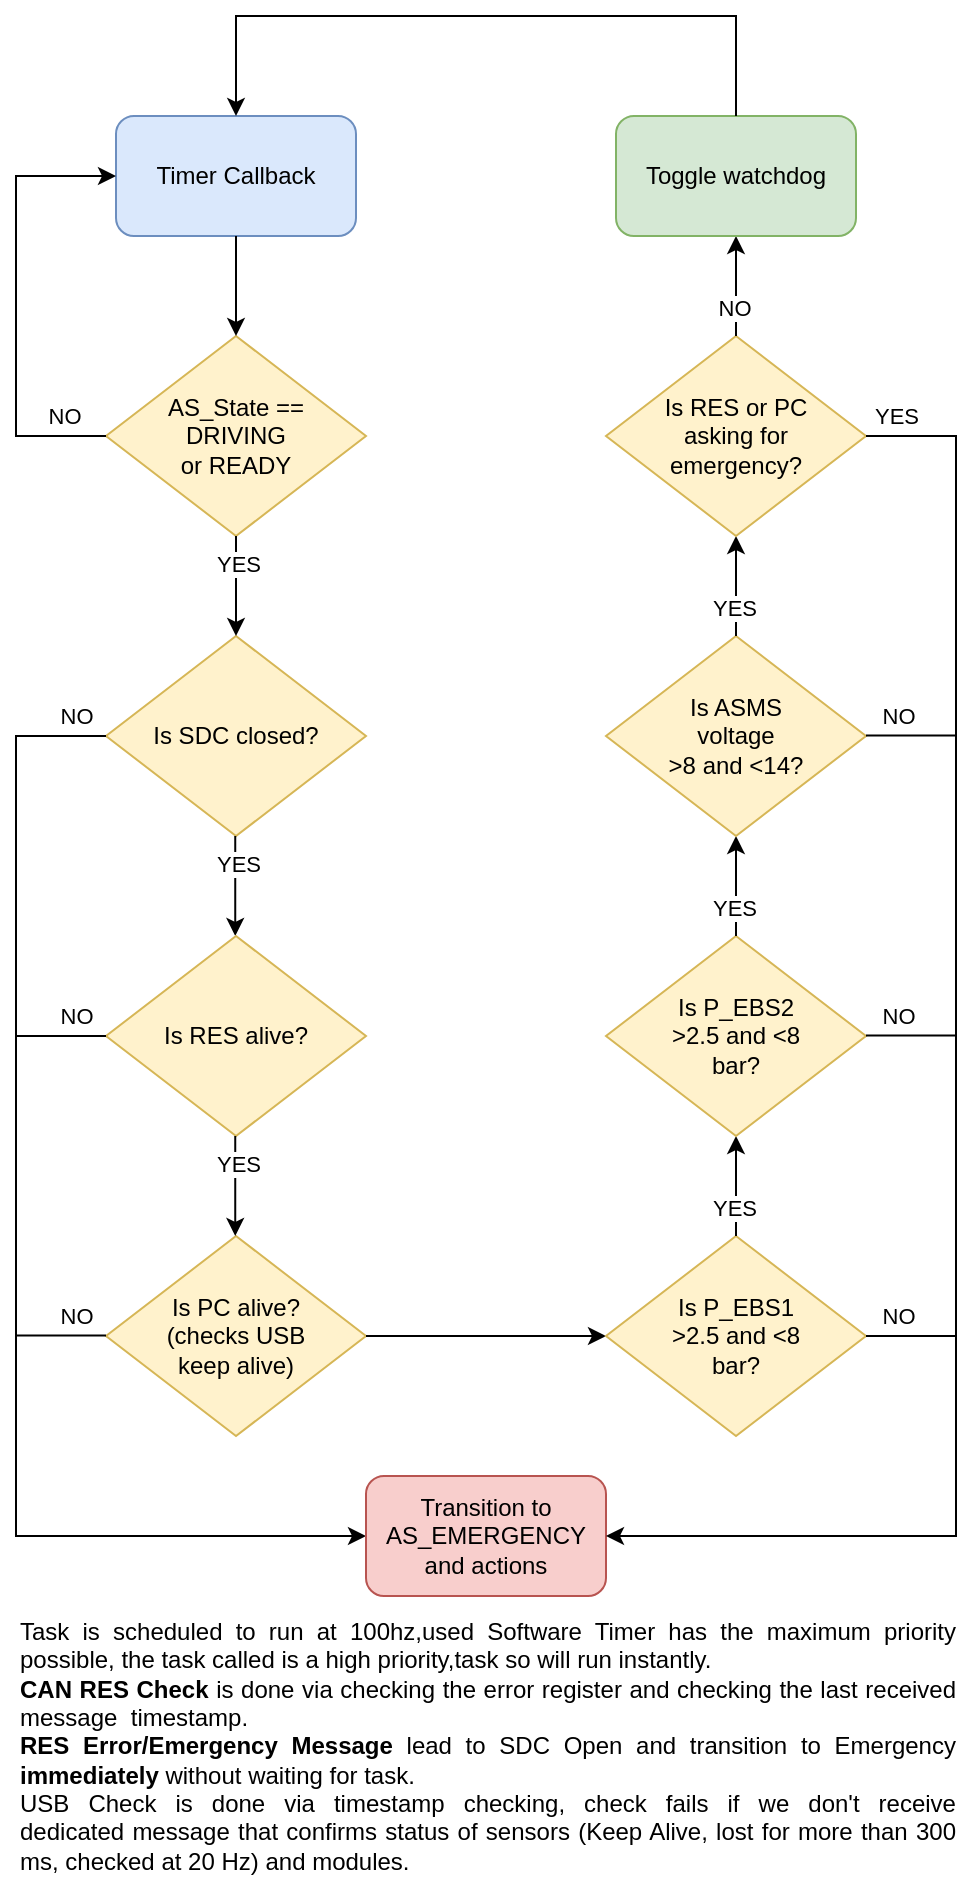 <mxfile version="21.6.5" type="github">
  <diagram name="Pagina-1" id="WQHVYCjdK4SpJoSGC1EG">
    <mxGraphModel dx="1847" dy="933" grid="1" gridSize="10" guides="1" tooltips="1" connect="1" arrows="1" fold="1" page="1" pageScale="1" pageWidth="827" pageHeight="1169" math="0" shadow="0">
      <root>
        <mxCell id="0" />
        <mxCell id="1" parent="0" />
        <mxCell id="-yPvLY3Yx7kY138GhcQO-1" value="AS_State ==&lt;br&gt;DRIVING&lt;br&gt;or READY" style="rhombus;whiteSpace=wrap;html=1;fillColor=#fff2cc;strokeColor=#d6b656;" vertex="1" parent="1">
          <mxGeometry x="95" y="220" width="130" height="100" as="geometry" />
        </mxCell>
        <mxCell id="-yPvLY3Yx7kY138GhcQO-2" value="Timer Callback" style="rounded=1;whiteSpace=wrap;html=1;fillColor=#dae8fc;strokeColor=#6c8ebf;" vertex="1" parent="1">
          <mxGeometry x="100" y="110" width="120" height="60" as="geometry" />
        </mxCell>
        <mxCell id="-yPvLY3Yx7kY138GhcQO-4" value="" style="endArrow=classic;html=1;rounded=0;entryX=0;entryY=0.5;entryDx=0;entryDy=0;exitX=0;exitY=0.5;exitDx=0;exitDy=0;" edge="1" parent="1" source="-yPvLY3Yx7kY138GhcQO-1" target="-yPvLY3Yx7kY138GhcQO-2">
          <mxGeometry width="50" height="50" relative="1" as="geometry">
            <mxPoint x="70" y="290" as="sourcePoint" />
            <mxPoint x="200" y="320" as="targetPoint" />
            <Array as="points">
              <mxPoint x="50" y="270" />
              <mxPoint x="50" y="140" />
            </Array>
          </mxGeometry>
        </mxCell>
        <mxCell id="-yPvLY3Yx7kY138GhcQO-5" value="NO" style="edgeLabel;html=1;align=center;verticalAlign=middle;resizable=0;points=[];" vertex="1" connectable="0" parent="-yPvLY3Yx7kY138GhcQO-4">
          <mxGeometry x="-0.81" y="1" relative="1" as="geometry">
            <mxPoint y="-11" as="offset" />
          </mxGeometry>
        </mxCell>
        <mxCell id="-yPvLY3Yx7kY138GhcQO-6" value="" style="endArrow=classic;html=1;rounded=0;exitX=0.5;exitY=1;exitDx=0;exitDy=0;entryX=0.5;entryY=0;entryDx=0;entryDy=0;" edge="1" parent="1" source="-yPvLY3Yx7kY138GhcQO-2" target="-yPvLY3Yx7kY138GhcQO-1">
          <mxGeometry width="50" height="50" relative="1" as="geometry">
            <mxPoint x="130" y="310" as="sourcePoint" />
            <mxPoint x="180" y="260" as="targetPoint" />
          </mxGeometry>
        </mxCell>
        <mxCell id="-yPvLY3Yx7kY138GhcQO-7" value="Is SDC closed?" style="rhombus;whiteSpace=wrap;html=1;fillColor=#fff2cc;strokeColor=#d6b656;" vertex="1" parent="1">
          <mxGeometry x="95" y="370" width="130" height="100" as="geometry" />
        </mxCell>
        <mxCell id="-yPvLY3Yx7kY138GhcQO-8" value="" style="endArrow=classic;html=1;rounded=0;exitX=0.5;exitY=1;exitDx=0;exitDy=0;entryX=0.5;entryY=0;entryDx=0;entryDy=0;" edge="1" parent="1" source="-yPvLY3Yx7kY138GhcQO-1" target="-yPvLY3Yx7kY138GhcQO-7">
          <mxGeometry width="50" height="50" relative="1" as="geometry">
            <mxPoint x="120" y="400" as="sourcePoint" />
            <mxPoint x="170" y="350" as="targetPoint" />
          </mxGeometry>
        </mxCell>
        <mxCell id="-yPvLY3Yx7kY138GhcQO-9" value="YES" style="edgeLabel;html=1;align=center;verticalAlign=middle;resizable=0;points=[];" vertex="1" connectable="0" parent="-yPvLY3Yx7kY138GhcQO-8">
          <mxGeometry x="-0.441" y="1" relative="1" as="geometry">
            <mxPoint as="offset" />
          </mxGeometry>
        </mxCell>
        <mxCell id="-yPvLY3Yx7kY138GhcQO-11" value="" style="endArrow=classic;html=1;rounded=0;exitX=0.5;exitY=1;exitDx=0;exitDy=0;entryX=0.5;entryY=0;entryDx=0;entryDy=0;" edge="1" parent="1">
          <mxGeometry width="50" height="50" relative="1" as="geometry">
            <mxPoint x="159.62" y="470" as="sourcePoint" />
            <mxPoint x="159.62" y="520" as="targetPoint" />
          </mxGeometry>
        </mxCell>
        <mxCell id="-yPvLY3Yx7kY138GhcQO-12" value="YES" style="edgeLabel;html=1;align=center;verticalAlign=middle;resizable=0;points=[];" vertex="1" connectable="0" parent="-yPvLY3Yx7kY138GhcQO-11">
          <mxGeometry x="-0.441" y="1" relative="1" as="geometry">
            <mxPoint as="offset" />
          </mxGeometry>
        </mxCell>
        <mxCell id="-yPvLY3Yx7kY138GhcQO-13" value="Is RES alive?" style="rhombus;whiteSpace=wrap;html=1;fillColor=#fff2cc;strokeColor=#d6b656;" vertex="1" parent="1">
          <mxGeometry x="95" y="520" width="130" height="100" as="geometry" />
        </mxCell>
        <mxCell id="-yPvLY3Yx7kY138GhcQO-16" value="Is PC alive?&lt;br&gt;(checks USB&lt;br&gt;keep alive)" style="rhombus;whiteSpace=wrap;html=1;fillColor=#fff2cc;strokeColor=#d6b656;" vertex="1" parent="1">
          <mxGeometry x="95" y="670" width="130" height="100" as="geometry" />
        </mxCell>
        <mxCell id="-yPvLY3Yx7kY138GhcQO-17" value="" style="endArrow=classic;html=1;rounded=0;exitX=0.5;exitY=1;exitDx=0;exitDy=0;entryX=0.5;entryY=0;entryDx=0;entryDy=0;" edge="1" parent="1">
          <mxGeometry width="50" height="50" relative="1" as="geometry">
            <mxPoint x="159.62" y="620" as="sourcePoint" />
            <mxPoint x="159.62" y="670" as="targetPoint" />
          </mxGeometry>
        </mxCell>
        <mxCell id="-yPvLY3Yx7kY138GhcQO-18" value="YES" style="edgeLabel;html=1;align=center;verticalAlign=middle;resizable=0;points=[];" vertex="1" connectable="0" parent="-yPvLY3Yx7kY138GhcQO-17">
          <mxGeometry x="-0.441" y="1" relative="1" as="geometry">
            <mxPoint as="offset" />
          </mxGeometry>
        </mxCell>
        <mxCell id="-yPvLY3Yx7kY138GhcQO-19" value="" style="endArrow=classic;html=1;rounded=0;exitX=1;exitY=0.5;exitDx=0;exitDy=0;entryX=0;entryY=0.5;entryDx=0;entryDy=0;" edge="1" parent="1" source="-yPvLY3Yx7kY138GhcQO-16" target="-yPvLY3Yx7kY138GhcQO-20">
          <mxGeometry width="50" height="50" relative="1" as="geometry">
            <mxPoint x="290" y="570" as="sourcePoint" />
            <mxPoint x="340" y="720" as="targetPoint" />
          </mxGeometry>
        </mxCell>
        <mxCell id="-yPvLY3Yx7kY138GhcQO-20" value="Is P_EBS1&lt;br&gt;&amp;gt;2.5 and &amp;lt;8&lt;br&gt;bar?" style="rhombus;whiteSpace=wrap;html=1;fillColor=#fff2cc;strokeColor=#d6b656;" vertex="1" parent="1">
          <mxGeometry x="345" y="670" width="130" height="100" as="geometry" />
        </mxCell>
        <mxCell id="-yPvLY3Yx7kY138GhcQO-21" value="" style="endArrow=classic;html=1;rounded=0;exitX=0.5;exitY=0;exitDx=0;exitDy=0;entryX=0.5;entryY=1;entryDx=0;entryDy=0;" edge="1" parent="1" source="-yPvLY3Yx7kY138GhcQO-20" target="-yPvLY3Yx7kY138GhcQO-23">
          <mxGeometry width="50" height="50" relative="1" as="geometry">
            <mxPoint x="404.62" y="620" as="sourcePoint" />
            <mxPoint x="405" y="620" as="targetPoint" />
          </mxGeometry>
        </mxCell>
        <mxCell id="-yPvLY3Yx7kY138GhcQO-22" value="YES" style="edgeLabel;html=1;align=center;verticalAlign=middle;resizable=0;points=[];" vertex="1" connectable="0" parent="-yPvLY3Yx7kY138GhcQO-21">
          <mxGeometry x="-0.441" y="1" relative="1" as="geometry">
            <mxPoint as="offset" />
          </mxGeometry>
        </mxCell>
        <mxCell id="-yPvLY3Yx7kY138GhcQO-23" value="Is P_EBS2&lt;br&gt;&amp;gt;2.5 and &amp;lt;8&lt;br&gt;bar?" style="rhombus;whiteSpace=wrap;html=1;fillColor=#fff2cc;strokeColor=#d6b656;" vertex="1" parent="1">
          <mxGeometry x="345" y="520" width="130" height="100" as="geometry" />
        </mxCell>
        <mxCell id="-yPvLY3Yx7kY138GhcQO-24" value="" style="endArrow=classic;html=1;rounded=0;exitX=0.5;exitY=0;exitDx=0;exitDy=0;entryX=0.5;entryY=1;entryDx=0;entryDy=0;" edge="1" parent="1" source="-yPvLY3Yx7kY138GhcQO-23" target="-yPvLY3Yx7kY138GhcQO-26">
          <mxGeometry width="50" height="50" relative="1" as="geometry">
            <mxPoint x="404.62" y="470" as="sourcePoint" />
            <mxPoint x="405" y="470" as="targetPoint" />
          </mxGeometry>
        </mxCell>
        <mxCell id="-yPvLY3Yx7kY138GhcQO-25" value="YES" style="edgeLabel;html=1;align=center;verticalAlign=middle;resizable=0;points=[];" vertex="1" connectable="0" parent="-yPvLY3Yx7kY138GhcQO-24">
          <mxGeometry x="-0.441" y="1" relative="1" as="geometry">
            <mxPoint as="offset" />
          </mxGeometry>
        </mxCell>
        <mxCell id="-yPvLY3Yx7kY138GhcQO-26" value="Is ASMS&lt;br&gt;voltage&lt;br&gt;&amp;gt;8 and &amp;lt;14?" style="rhombus;whiteSpace=wrap;html=1;fillColor=#fff2cc;strokeColor=#d6b656;" vertex="1" parent="1">
          <mxGeometry x="345" y="370" width="130" height="100" as="geometry" />
        </mxCell>
        <mxCell id="-yPvLY3Yx7kY138GhcQO-27" value="" style="endArrow=classic;html=1;rounded=0;exitX=0.5;exitY=0;exitDx=0;exitDy=0;entryX=0.5;entryY=1;entryDx=0;entryDy=0;" edge="1" parent="1" source="-yPvLY3Yx7kY138GhcQO-26" target="-yPvLY3Yx7kY138GhcQO-31">
          <mxGeometry width="50" height="50" relative="1" as="geometry">
            <mxPoint x="404.62" y="320" as="sourcePoint" />
            <mxPoint x="405" y="320" as="targetPoint" />
          </mxGeometry>
        </mxCell>
        <mxCell id="-yPvLY3Yx7kY138GhcQO-28" value="YES" style="edgeLabel;html=1;align=center;verticalAlign=middle;resizable=0;points=[];" vertex="1" connectable="0" parent="-yPvLY3Yx7kY138GhcQO-27">
          <mxGeometry x="-0.441" y="1" relative="1" as="geometry">
            <mxPoint as="offset" />
          </mxGeometry>
        </mxCell>
        <mxCell id="-yPvLY3Yx7kY138GhcQO-31" value="Is RES or PC&lt;br&gt;asking for&lt;br&gt;emergency?" style="rhombus;whiteSpace=wrap;html=1;fillColor=#fff2cc;strokeColor=#d6b656;" vertex="1" parent="1">
          <mxGeometry x="345" y="220" width="130" height="100" as="geometry" />
        </mxCell>
        <mxCell id="-yPvLY3Yx7kY138GhcQO-32" value="" style="endArrow=classic;html=1;rounded=0;exitX=0.5;exitY=0;exitDx=0;exitDy=0;entryX=0.5;entryY=1;entryDx=0;entryDy=0;" edge="1" parent="1" source="-yPvLY3Yx7kY138GhcQO-31" target="-yPvLY3Yx7kY138GhcQO-34">
          <mxGeometry width="50" height="50" relative="1" as="geometry">
            <mxPoint x="404.62" y="170" as="sourcePoint" />
            <mxPoint x="405" y="170" as="targetPoint" />
          </mxGeometry>
        </mxCell>
        <mxCell id="-yPvLY3Yx7kY138GhcQO-33" value="NO" style="edgeLabel;html=1;align=center;verticalAlign=middle;resizable=0;points=[];" vertex="1" connectable="0" parent="-yPvLY3Yx7kY138GhcQO-32">
          <mxGeometry x="-0.441" y="1" relative="1" as="geometry">
            <mxPoint as="offset" />
          </mxGeometry>
        </mxCell>
        <mxCell id="-yPvLY3Yx7kY138GhcQO-34" value="Toggle watchdog" style="rounded=1;whiteSpace=wrap;html=1;fillColor=#d5e8d4;strokeColor=#82b366;" vertex="1" parent="1">
          <mxGeometry x="350" y="110" width="120" height="60" as="geometry" />
        </mxCell>
        <mxCell id="-yPvLY3Yx7kY138GhcQO-35" value="" style="endArrow=classic;html=1;rounded=0;entryX=0.5;entryY=0;entryDx=0;entryDy=0;exitX=0.5;exitY=0;exitDx=0;exitDy=0;" edge="1" parent="1" source="-yPvLY3Yx7kY138GhcQO-34" target="-yPvLY3Yx7kY138GhcQO-2">
          <mxGeometry width="50" height="50" relative="1" as="geometry">
            <mxPoint x="410" y="60" as="sourcePoint" />
            <mxPoint x="310" y="270" as="targetPoint" />
            <Array as="points">
              <mxPoint x="410" y="60" />
              <mxPoint x="160" y="60" />
            </Array>
          </mxGeometry>
        </mxCell>
        <mxCell id="-yPvLY3Yx7kY138GhcQO-38" value="" style="endArrow=classic;html=1;rounded=0;exitX=0;exitY=0.5;exitDx=0;exitDy=0;entryX=0;entryY=0.5;entryDx=0;entryDy=0;" edge="1" parent="1" source="-yPvLY3Yx7kY138GhcQO-7" target="-yPvLY3Yx7kY138GhcQO-40">
          <mxGeometry width="50" height="50" relative="1" as="geometry">
            <mxPoint x="220" y="460" as="sourcePoint" />
            <mxPoint x="50" y="820" as="targetPoint" />
            <Array as="points">
              <mxPoint x="50" y="420" />
              <mxPoint x="50" y="820" />
            </Array>
          </mxGeometry>
        </mxCell>
        <mxCell id="-yPvLY3Yx7kY138GhcQO-42" value="NO" style="edgeLabel;html=1;align=center;verticalAlign=middle;resizable=0;points=[];" vertex="1" connectable="0" parent="-yPvLY3Yx7kY138GhcQO-38">
          <mxGeometry x="-0.935" y="2" relative="1" as="geometry">
            <mxPoint x="5" y="-12" as="offset" />
          </mxGeometry>
        </mxCell>
        <mxCell id="-yPvLY3Yx7kY138GhcQO-40" value="Transition to AS_EMERGENCY and actions" style="rounded=1;whiteSpace=wrap;html=1;fillColor=#f8cecc;strokeColor=#b85450;" vertex="1" parent="1">
          <mxGeometry x="225" y="790" width="120" height="60" as="geometry" />
        </mxCell>
        <mxCell id="-yPvLY3Yx7kY138GhcQO-41" value="" style="endArrow=classic;html=1;rounded=0;exitX=1;exitY=0.5;exitDx=0;exitDy=0;entryX=1;entryY=0.5;entryDx=0;entryDy=0;" edge="1" parent="1" source="-yPvLY3Yx7kY138GhcQO-31" target="-yPvLY3Yx7kY138GhcQO-40">
          <mxGeometry width="50" height="50" relative="1" as="geometry">
            <mxPoint x="270" y="450" as="sourcePoint" />
            <mxPoint x="540" y="320" as="targetPoint" />
            <Array as="points">
              <mxPoint x="520" y="270" />
              <mxPoint x="520" y="820" />
            </Array>
          </mxGeometry>
        </mxCell>
        <mxCell id="-yPvLY3Yx7kY138GhcQO-55" value="YES" style="edgeLabel;html=1;align=center;verticalAlign=middle;resizable=0;points=[];" vertex="1" connectable="0" parent="-yPvLY3Yx7kY138GhcQO-41">
          <mxGeometry x="-0.97" relative="1" as="geometry">
            <mxPoint x="3" y="-10" as="offset" />
          </mxGeometry>
        </mxCell>
        <mxCell id="-yPvLY3Yx7kY138GhcQO-43" value="" style="endArrow=none;html=1;rounded=0;entryX=0;entryY=0.5;entryDx=0;entryDy=0;" edge="1" parent="1" target="-yPvLY3Yx7kY138GhcQO-13">
          <mxGeometry width="50" height="50" relative="1" as="geometry">
            <mxPoint x="50" y="570" as="sourcePoint" />
            <mxPoint x="260" y="530" as="targetPoint" />
          </mxGeometry>
        </mxCell>
        <mxCell id="-yPvLY3Yx7kY138GhcQO-44" value="NO" style="edgeLabel;html=1;align=center;verticalAlign=middle;resizable=0;points=[];" vertex="1" connectable="0" parent="-yPvLY3Yx7kY138GhcQO-43">
          <mxGeometry x="-0.062" y="-2" relative="1" as="geometry">
            <mxPoint x="9" y="-12" as="offset" />
          </mxGeometry>
        </mxCell>
        <mxCell id="-yPvLY3Yx7kY138GhcQO-45" value="" style="endArrow=none;html=1;rounded=0;entryX=0;entryY=0.5;entryDx=0;entryDy=0;" edge="1" parent="1">
          <mxGeometry width="50" height="50" relative="1" as="geometry">
            <mxPoint x="50" y="719.81" as="sourcePoint" />
            <mxPoint x="95" y="719.81" as="targetPoint" />
          </mxGeometry>
        </mxCell>
        <mxCell id="-yPvLY3Yx7kY138GhcQO-46" value="NO" style="edgeLabel;html=1;align=center;verticalAlign=middle;resizable=0;points=[];" vertex="1" connectable="0" parent="-yPvLY3Yx7kY138GhcQO-45">
          <mxGeometry x="-0.062" y="-2" relative="1" as="geometry">
            <mxPoint x="9" y="-12" as="offset" />
          </mxGeometry>
        </mxCell>
        <mxCell id="-yPvLY3Yx7kY138GhcQO-47" value="" style="endArrow=none;html=1;rounded=0;exitX=1;exitY=0.5;exitDx=0;exitDy=0;" edge="1" parent="1" source="-yPvLY3Yx7kY138GhcQO-20">
          <mxGeometry width="50" height="50" relative="1" as="geometry">
            <mxPoint x="430" y="630" as="sourcePoint" />
            <mxPoint x="520" y="720" as="targetPoint" />
          </mxGeometry>
        </mxCell>
        <mxCell id="-yPvLY3Yx7kY138GhcQO-48" value="NO" style="edgeLabel;html=1;align=center;verticalAlign=middle;resizable=0;points=[];" vertex="1" connectable="0" parent="-yPvLY3Yx7kY138GhcQO-47">
          <mxGeometry x="-0.629" relative="1" as="geometry">
            <mxPoint x="7" y="-10" as="offset" />
          </mxGeometry>
        </mxCell>
        <mxCell id="-yPvLY3Yx7kY138GhcQO-51" value="" style="endArrow=none;html=1;rounded=0;exitX=1;exitY=0.5;exitDx=0;exitDy=0;" edge="1" parent="1">
          <mxGeometry width="50" height="50" relative="1" as="geometry">
            <mxPoint x="475" y="569.7" as="sourcePoint" />
            <mxPoint x="520" y="569.7" as="targetPoint" />
          </mxGeometry>
        </mxCell>
        <mxCell id="-yPvLY3Yx7kY138GhcQO-52" value="NO" style="edgeLabel;html=1;align=center;verticalAlign=middle;resizable=0;points=[];" vertex="1" connectable="0" parent="-yPvLY3Yx7kY138GhcQO-51">
          <mxGeometry x="-0.629" relative="1" as="geometry">
            <mxPoint x="7" y="-10" as="offset" />
          </mxGeometry>
        </mxCell>
        <mxCell id="-yPvLY3Yx7kY138GhcQO-53" value="" style="endArrow=none;html=1;rounded=0;exitX=1;exitY=0.5;exitDx=0;exitDy=0;" edge="1" parent="1">
          <mxGeometry width="50" height="50" relative="1" as="geometry">
            <mxPoint x="475" y="419.7" as="sourcePoint" />
            <mxPoint x="520" y="419.7" as="targetPoint" />
          </mxGeometry>
        </mxCell>
        <mxCell id="-yPvLY3Yx7kY138GhcQO-54" value="NO" style="edgeLabel;html=1;align=center;verticalAlign=middle;resizable=0;points=[];" vertex="1" connectable="0" parent="-yPvLY3Yx7kY138GhcQO-53">
          <mxGeometry x="-0.629" relative="1" as="geometry">
            <mxPoint x="7" y="-10" as="offset" />
          </mxGeometry>
        </mxCell>
        <mxCell id="-yPvLY3Yx7kY138GhcQO-56" value="&lt;div style=&quot;text-align: justify;&quot;&gt;Task is scheduled to run at 100hz,used Software Timer&amp;nbsp;&lt;span style=&quot;background-color: initial;&quot;&gt;has the maximum priority possible, the task called is a high priority,task&amp;nbsp;&lt;/span&gt;&lt;span style=&quot;background-color: initial;&quot;&gt;so will run&amp;nbsp;&lt;/span&gt;&lt;span style=&quot;background-color: initial;&quot;&gt;instantly.&lt;/span&gt;&lt;/div&gt;&lt;div&gt;&lt;div style=&quot;text-align: justify;&quot;&gt;&lt;b&gt;CAN RES Check&lt;/b&gt; is done via checking the&amp;nbsp;&lt;span style=&quot;background-color: initial;&quot;&gt;error register and checking the last&amp;nbsp;&lt;/span&gt;&lt;span style=&quot;background-color: initial;&quot;&gt;received message&amp;nbsp; timestamp.&lt;/span&gt;&lt;/div&gt;&lt;div style=&quot;text-align: justify;&quot;&gt;&lt;b&gt;RES Error/Emergency Message&lt;/b&gt; lead to SDC&amp;nbsp;&lt;span style=&quot;background-color: initial;&quot;&gt;Open and transition to Emergency &lt;b&gt;i&lt;/b&gt;&lt;/span&gt;&lt;span style=&quot;background-color: initial;&quot;&gt;&lt;b&gt;mmediately&lt;/b&gt; without waiting for task.&lt;/span&gt;&lt;/div&gt;&lt;/div&gt;&lt;div&gt;&lt;div style=&quot;text-align: justify;&quot;&gt;USB Check is done via timestamp checking,&amp;nbsp;&lt;span style=&quot;background-color: initial;&quot;&gt;check fails if we don&#39;t receive dedicated&amp;nbsp;&lt;/span&gt;&lt;span style=&quot;background-color: initial;&quot;&gt;message that confirms status of sensors (Keep Alive, lost for more than 300 ms, checked at 20 Hz)&amp;nbsp;&lt;/span&gt;&lt;span style=&quot;background-color: initial;&quot;&gt;and modules.&lt;/span&gt;&lt;/div&gt;&lt;/div&gt;" style="text;html=1;strokeColor=none;fillColor=none;align=left;verticalAlign=middle;whiteSpace=wrap;rounded=0;" vertex="1" parent="1">
          <mxGeometry x="50" y="860" width="470" height="130" as="geometry" />
        </mxCell>
      </root>
    </mxGraphModel>
  </diagram>
</mxfile>
